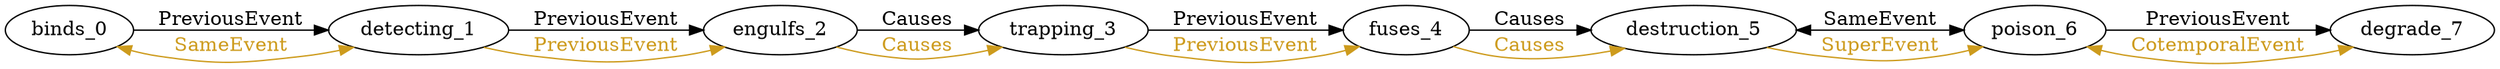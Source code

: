 digraph finite_state_machine { 
	rankdir=LR;
	size="50,50";
node0 [label = "binds_0"]
node1 [label = "detecting_1"]
node2 [label = "engulfs_2"]
node3 [label = "trapping_3"]
node4 [label = "fuses_4"]
node5 [label = "destruction_5"]
node6 [label = "poison_6"]
node7 [label = "degrade_7"]
node0 -> node1 [ label = "PreviousEvent" fontcolor="black"  color = "Black"];
node0 -> node1 [ label = "SameEvent" fontcolor="goldenrod3" dir = "both" color = "goldenrod3"];
node1 -> node2 [ label = "PreviousEvent" fontcolor="black"  color = "Black"];
node1 -> node2 [ label = "PreviousEvent" fontcolor="goldenrod3"  color = "goldenrod3"];
node2 -> node3 [ label = "Causes" fontcolor="black"  color = "Black"];
node2 -> node3 [ label = "Causes" fontcolor="goldenrod3"  color = "goldenrod3"];
node3 -> node4 [ label = "PreviousEvent" fontcolor="black"  color = "Black"];
node3 -> node4 [ label = "PreviousEvent" fontcolor="goldenrod3"  color = "goldenrod3"];
node4 -> node5 [ label = "Causes" fontcolor="black"  color = "Black"];
node4 -> node5 [ label = "Causes" fontcolor="goldenrod3"  color = "goldenrod3"];
node5 -> node6 [ label = "SameEvent" fontcolor="black" dir = "both" color = "Black"];
node5 -> node6 [ label = "SuperEvent" fontcolor="goldenrod3"  color = "goldenrod3"];
node6 -> node7 [ label = "PreviousEvent" fontcolor="black"  color = "Black"];
node6 -> node7 [ label = "CotemporalEvent" fontcolor="goldenrod3" dir = "both" color = "goldenrod3"];
}